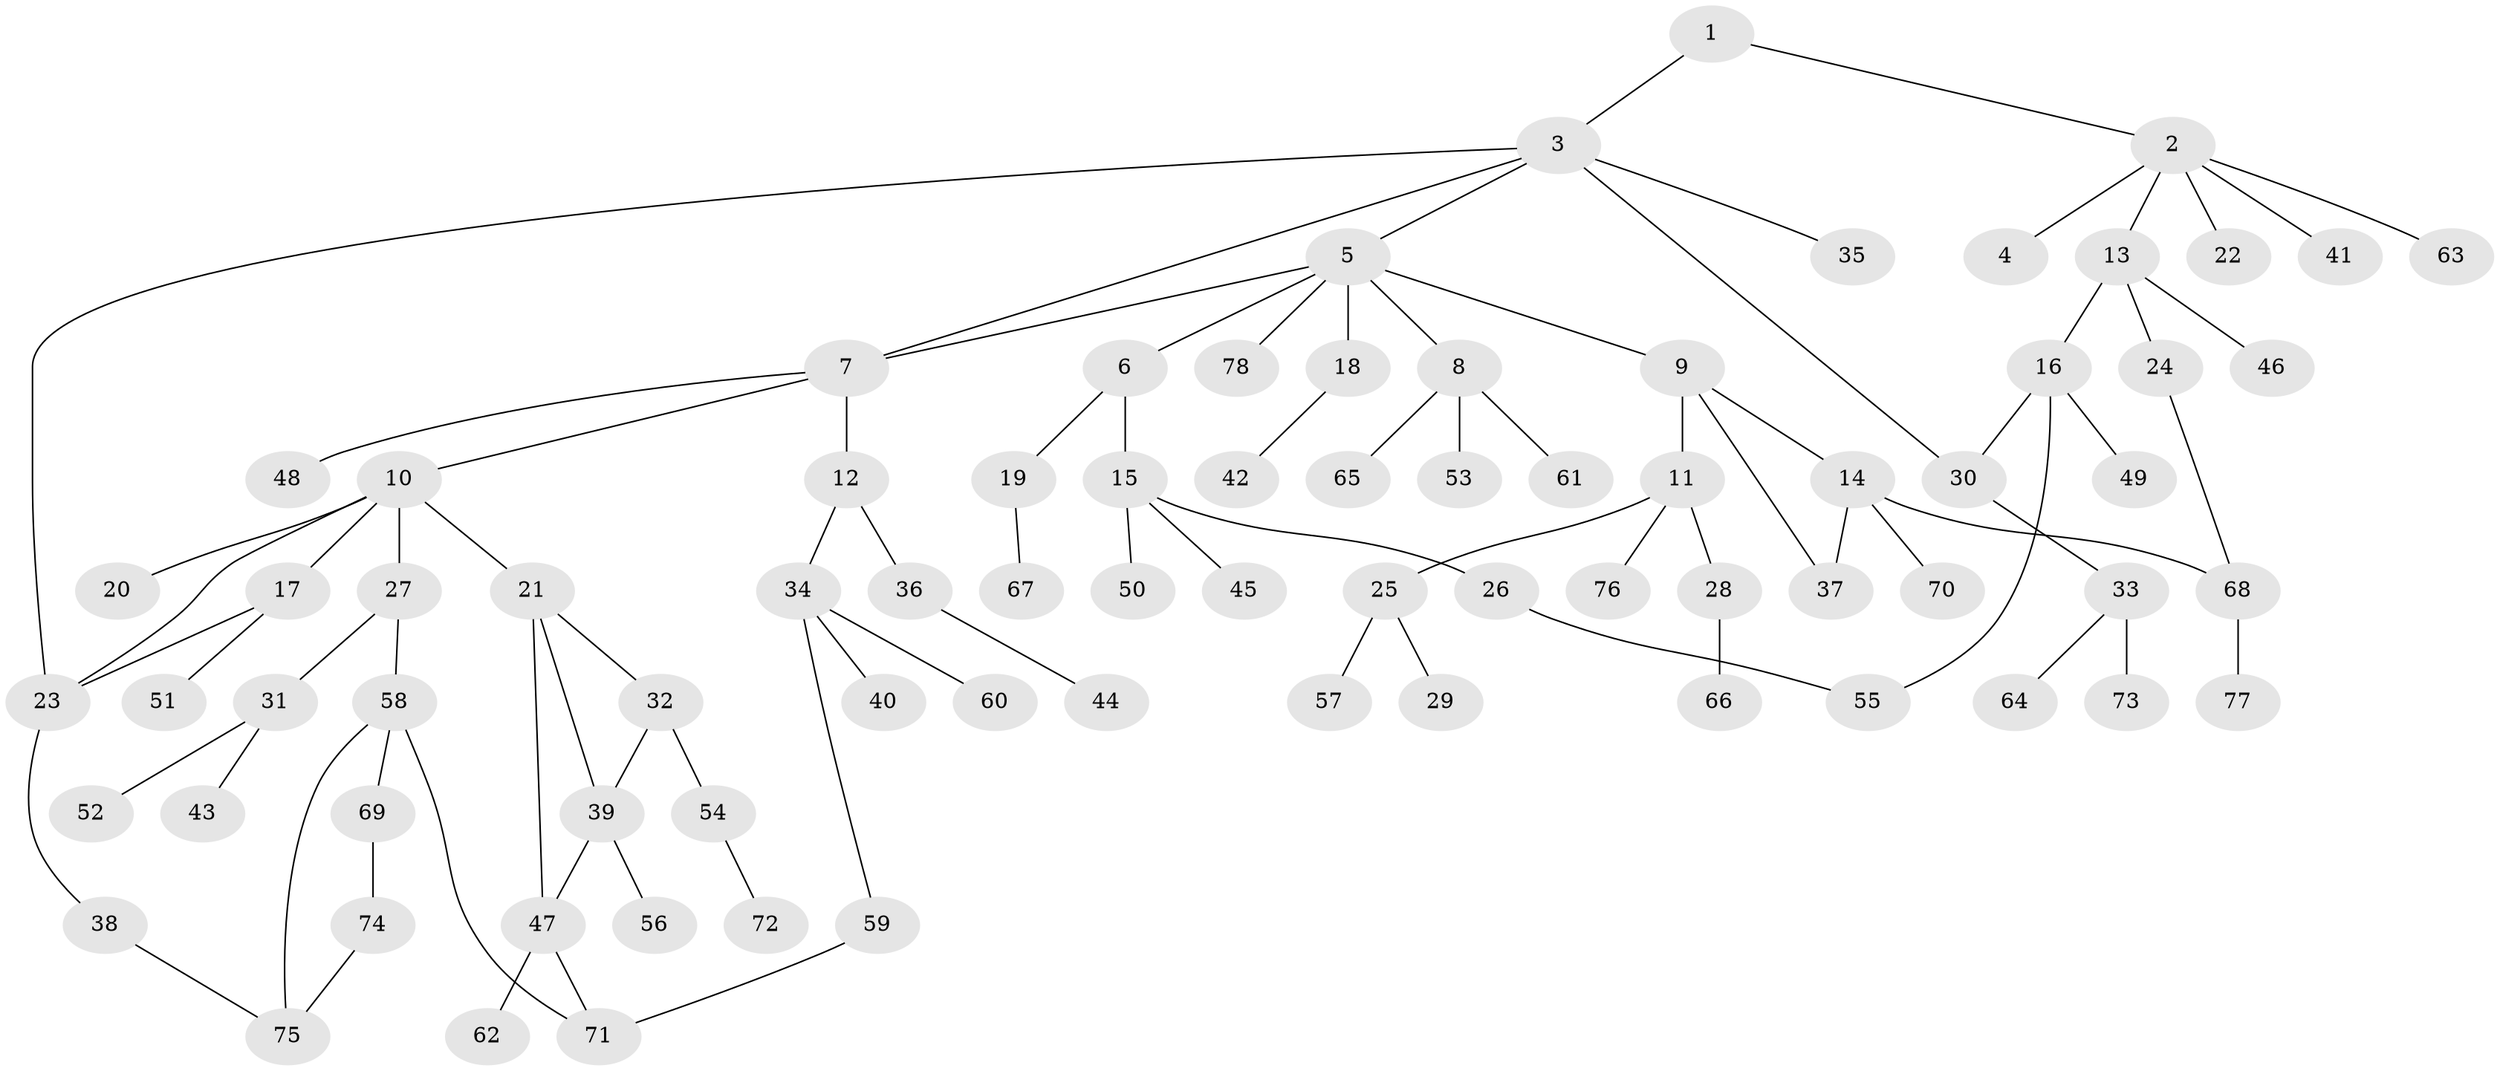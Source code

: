 // coarse degree distribution, {6: 0.05555555555555555, 1: 0.5185185185185185, 7: 0.037037037037037035, 5: 0.037037037037037035, 3: 0.14814814814814814, 4: 0.1111111111111111, 2: 0.09259259259259259}
// Generated by graph-tools (version 1.1) at 2025/41/03/06/25 10:41:30]
// undirected, 78 vertices, 90 edges
graph export_dot {
graph [start="1"]
  node [color=gray90,style=filled];
  1;
  2;
  3;
  4;
  5;
  6;
  7;
  8;
  9;
  10;
  11;
  12;
  13;
  14;
  15;
  16;
  17;
  18;
  19;
  20;
  21;
  22;
  23;
  24;
  25;
  26;
  27;
  28;
  29;
  30;
  31;
  32;
  33;
  34;
  35;
  36;
  37;
  38;
  39;
  40;
  41;
  42;
  43;
  44;
  45;
  46;
  47;
  48;
  49;
  50;
  51;
  52;
  53;
  54;
  55;
  56;
  57;
  58;
  59;
  60;
  61;
  62;
  63;
  64;
  65;
  66;
  67;
  68;
  69;
  70;
  71;
  72;
  73;
  74;
  75;
  76;
  77;
  78;
  1 -- 2;
  1 -- 3;
  2 -- 4;
  2 -- 13;
  2 -- 22;
  2 -- 41;
  2 -- 63;
  3 -- 5;
  3 -- 30;
  3 -- 35;
  3 -- 7;
  3 -- 23;
  5 -- 6;
  5 -- 7;
  5 -- 8;
  5 -- 9;
  5 -- 18;
  5 -- 78;
  6 -- 15;
  6 -- 19;
  7 -- 10;
  7 -- 12;
  7 -- 48;
  8 -- 53;
  8 -- 61;
  8 -- 65;
  9 -- 11;
  9 -- 14;
  9 -- 37;
  10 -- 17;
  10 -- 20;
  10 -- 21;
  10 -- 23;
  10 -- 27;
  11 -- 25;
  11 -- 28;
  11 -- 76;
  12 -- 34;
  12 -- 36;
  13 -- 16;
  13 -- 24;
  13 -- 46;
  14 -- 37;
  14 -- 68;
  14 -- 70;
  15 -- 26;
  15 -- 45;
  15 -- 50;
  16 -- 49;
  16 -- 30;
  16 -- 55;
  17 -- 51;
  17 -- 23;
  18 -- 42;
  19 -- 67;
  21 -- 32;
  21 -- 39;
  21 -- 47;
  23 -- 38;
  24 -- 68;
  25 -- 29;
  25 -- 57;
  26 -- 55;
  27 -- 31;
  27 -- 58;
  28 -- 66;
  30 -- 33;
  31 -- 43;
  31 -- 52;
  32 -- 54;
  32 -- 39;
  33 -- 64;
  33 -- 73;
  34 -- 40;
  34 -- 59;
  34 -- 60;
  36 -- 44;
  38 -- 75;
  39 -- 47;
  39 -- 56;
  47 -- 62;
  47 -- 71;
  54 -- 72;
  58 -- 69;
  58 -- 71;
  58 -- 75;
  59 -- 71;
  68 -- 77;
  69 -- 74;
  74 -- 75;
}
